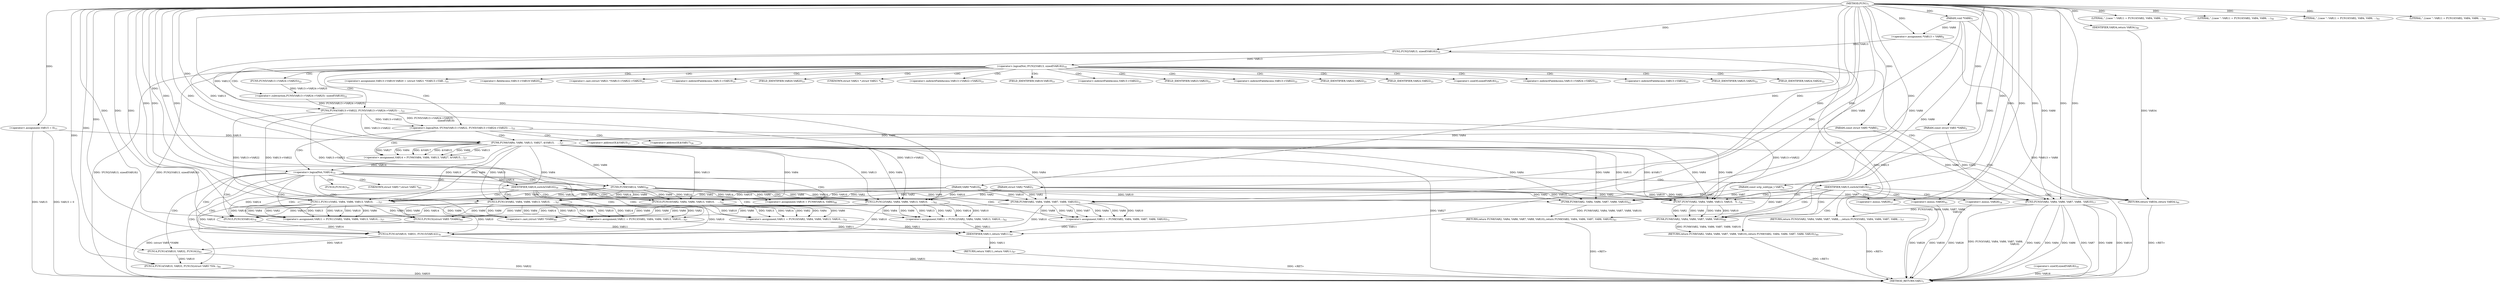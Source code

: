 digraph "FUN1" {  
"8" [label = <(METHOD,FUN1)<SUB>1</SUB>> ]
"213" [label = <(METHOD_RETURN,VAR1)<SUB>1</SUB>> ]
"9" [label = <(PARAM,struct VAR2 *VAR2)<SUB>1</SUB>> ]
"10" [label = <(PARAM,const struct VAR3 *VAR4)<SUB>2</SUB>> ]
"11" [label = <(PARAM,const struct VAR5 *VAR6)<SUB>3</SUB>> ]
"12" [label = <(PARAM,const sctp_subtype_t VAR7)<SUB>4</SUB>> ]
"13" [label = <(PARAM,void *VAR8)<SUB>5</SUB>> ]
"14" [label = <(PARAM,VAR9 *VAR10)<SUB>6</SUB>> ]
"18" [label = <(&lt;operator&gt;.assignment,*VAR13 = VAR8)<SUB>9</SUB>> ]
"23" [label = <(&lt;operator&gt;.assignment,VAR15 = 0)<SUB>11</SUB>> ]
"43" [label = <(&lt;operator&gt;.assignment,VAR13-&gt;VAR19.VAR20 = (struct VAR21 *)VAR13-&gt;VAR...)<SUB>21</SUB>> ]
"73" [label = <(&lt;operator&gt;.assignment,VAR14 = FUN6(VAR4, VAR6, VAR13, VAR27, &amp;VAR15,
...)<SUB>27</SUB>> ]
"125" [label = <(&lt;operator&gt;.assignment,VAR16 = FUN9(VAR14, VAR6))<SUB>48</SUB>> ]
"192" [label = <(FUN14,FUN14(VAR10, VAR31, FUN15(VAR14)))<SUB>78</SUB>> ]
"197" [label = <(FUN14,FUN14(VAR10, VAR32, FUN16()))<SUB>81</SUB>> ]
"201" [label = <(FUN14,FUN14(VAR10, VAR33,
			 FUN15((struct VAR5 *)VA...)<SUB>84</SUB>> ]
"208" [label = <(RETURN,return VAR11;,return VAR11;)<SUB>87</SUB>> ]
"211" [label = <(RETURN,return VAR34;,return VAR34;)<SUB>90</SUB>> ]
"29" [label = <(&lt;operator&gt;.logicalNot,!FUN2(VAR13, sizeof(VAR18)))<SUB>16</SUB>> ]
"57" [label = <(&lt;operator&gt;.logicalNot,!FUN4(VAR13-&gt;VAR22, FUN5(VAR13-&gt;VAR24-&gt;VAR25) -...)<SUB>22</SUB>> ]
"85" [label = <(&lt;operator&gt;.logicalNot,!VAR14)<SUB>31</SUB>> ]
"131" [label = <(IDENTIFIER,VAR16,switch(VAR16))<SUB>50</SUB>> ]
"209" [label = <(IDENTIFIER,VAR11,return VAR11;)<SUB>87</SUB>> ]
"212" [label = <(IDENTIFIER,VAR34,return VAR34;)<SUB>90</SUB>> ]
"35" [label = <(RETURN,return FUN3(VAR2, VAR4, VAR6, VAR7, VAR8,
					...,return FUN3(VAR2, VAR4, VAR6, VAR7, VAR8,
					...)<SUB>17</SUB>> ]
"75" [label = <(FUN6,FUN6(VAR4, VAR6, VAR13, VAR27, &amp;VAR15,
				    ...)<SUB>27</SUB>> ]
"127" [label = <(FUN9,FUN9(VAR14, VAR6))<SUB>48</SUB>> ]
"134" [label = <(LITERAL,'',{
	case '': 
		VAR11 = FUN10(VAR2, VAR4, VAR6, ...)<SUB>51</SUB>> ]
"135" [label = <(&lt;operator&gt;.assignment,VAR11 = FUN10(VAR2, VAR4, VAR6, VAR13, VAR10,
	...)<SUB>52</SUB>> ]
"146" [label = <(LITERAL,'',{
	case '': 
		VAR11 = FUN10(VAR2, VAR4, VAR6, ...)<SUB>56</SUB>> ]
"147" [label = <(&lt;operator&gt;.assignment,VAR11 = FUN11(VAR2, VAR4, VAR6, VAR13, VAR10,
	...)<SUB>57</SUB>> ]
"158" [label = <(LITERAL,'',{
	case '': 
		VAR11 = FUN10(VAR2, VAR4, VAR6, ...)<SUB>61</SUB>> ]
"159" [label = <(&lt;operator&gt;.assignment,VAR11 = FUN12(VAR2, VAR4, VAR6, VAR13, VAR10,
	...)<SUB>62</SUB>> ]
"170" [label = <(LITERAL,'',{
	case '': 
		VAR11 = FUN10(VAR2, VAR4, VAR6, ...)<SUB>66</SUB>> ]
"171" [label = <(&lt;operator&gt;.assignment,VAR11 = FUN13(VAR2, VAR4, VAR6, VAR13, VAR10,
	...)<SUB>67</SUB>> ]
"182" [label = <(&lt;operator&gt;.assignment,VAR11 = FUN8(VAR2, VAR4, VAR6, VAR7, VAR8, VAR10))<SUB>72</SUB>> ]
"195" [label = <(FUN15,FUN15(VAR14))<SUB>78</SUB>> ]
"204" [label = <(FUN15,FUN15((struct VAR5 *)VAR6))<SUB>85</SUB>> ]
"30" [label = <(FUN2,FUN2(VAR13, sizeof(VAR18)))<SUB>16</SUB>> ]
"36" [label = <(FUN3,FUN3(VAR2, VAR4, VAR6, VAR7, VAR8,
						  VAR10))<SUB>17</SUB>> ]
"58" [label = <(FUN4,FUN4(VAR13-&gt;VAR22, FUN5(VAR13-&gt;VAR24-&gt;VAR25) -
...)<SUB>22</SUB>> ]
"89" [label = <(IDENTIFIER,VAR15,switch(VAR15))<SUB>33</SUB>> ]
"205" [label = <(&lt;operator&gt;.cast,(struct VAR5 *)VAR6)<SUB>85</SUB>> ]
"32" [label = <(&lt;operator&gt;.sizeOf,sizeof(VAR18))<SUB>16</SUB>> ]
"62" [label = <(&lt;operator&gt;.subtraction,FUN5(VAR13-&gt;VAR24-&gt;VAR25) -
					sizeof(VAR18))<SUB>22</SUB>> ]
"92" [label = <(&lt;operator&gt;.minus,-VAR28)<SUB>34</SUB>> ]
"96" [label = <(&lt;operator&gt;.minus,-VAR29)<SUB>37</SUB>> ]
"98" [label = <(FUN7,FUN7(VAR2, VAR4, VAR6, VAR13, VAR10,
						   V...)<SUB>38</SUB>> ]
"105" [label = <(RETURN,return FUN8(VAR2, VAR4, VAR6, VAR7, VAR8, VAR10);,return FUN8(VAR2, VAR4, VAR6, VAR7, VAR8, VAR10);)<SUB>40</SUB>> ]
"114" [label = <(&lt;operator&gt;.minus,-VAR30)<SUB>41</SUB>> ]
"117" [label = <(RETURN,return FUN8(VAR2, VAR4, VAR6, VAR7, VAR8, VAR10);,return FUN8(VAR2, VAR4, VAR6, VAR7, VAR8, VAR10);)<SUB>43</SUB>> ]
"137" [label = <(FUN10,FUN10(VAR2, VAR4, VAR6, VAR13, VAR10,
					    ...)<SUB>52</SUB>> ]
"149" [label = <(FUN11,FUN11(VAR2, VAR4, VAR6, VAR13, VAR10,
					    ...)<SUB>57</SUB>> ]
"161" [label = <(FUN12,FUN12(VAR2, VAR4, VAR6, VAR13, VAR10,
					    ...)<SUB>62</SUB>> ]
"173" [label = <(FUN13,FUN13(VAR2, VAR4, VAR6, VAR13, VAR10,
					    ...)<SUB>67</SUB>> ]
"184" [label = <(FUN8,FUN8(VAR2, VAR4, VAR6, VAR7, VAR8, VAR10))<SUB>72</SUB>> ]
"63" [label = <(FUN5,FUN5(VAR13-&gt;VAR24-&gt;VAR25))<SUB>22</SUB>> ]
"106" [label = <(FUN8,FUN8(VAR2, VAR4, VAR6, VAR7, VAR8, VAR10))<SUB>40</SUB>> ]
"118" [label = <(FUN8,FUN8(VAR2, VAR4, VAR6, VAR7, VAR8, VAR10))<SUB>43</SUB>> ]
"44" [label = <(&lt;operator&gt;.fieldAccess,VAR13-&gt;VAR19.VAR20)<SUB>21</SUB>> ]
"49" [label = <(&lt;operator&gt;.cast,(struct VAR21 *)VAR13-&gt;VAR22-&gt;VAR23)<SUB>21</SUB>> ]
"200" [label = <(FUN16,FUN16())<SUB>81</SUB>> ]
"45" [label = <(&lt;operator&gt;.indirectFieldAccess,VAR13-&gt;VAR19)<SUB>21</SUB>> ]
"48" [label = <(FIELD_IDENTIFIER,VAR20,VAR20)<SUB>21</SUB>> ]
"50" [label = <(UNKNOWN,struct VAR21 *,struct VAR21 *)<SUB>21</SUB>> ]
"51" [label = <(&lt;operator&gt;.indirectFieldAccess,VAR13-&gt;VAR22-&gt;VAR23)<SUB>21</SUB>> ]
"80" [label = <(&lt;operator&gt;.addressOf,&amp;VAR15)<SUB>27</SUB>> ]
"82" [label = <(&lt;operator&gt;.addressOf,&amp;VAR17)<SUB>28</SUB>> ]
"47" [label = <(FIELD_IDENTIFIER,VAR19,VAR19)<SUB>21</SUB>> ]
"52" [label = <(&lt;operator&gt;.indirectFieldAccess,VAR13-&gt;VAR22)<SUB>21</SUB>> ]
"55" [label = <(FIELD_IDENTIFIER,VAR23,VAR23)<SUB>21</SUB>> ]
"59" [label = <(&lt;operator&gt;.indirectFieldAccess,VAR13-&gt;VAR22)<SUB>22</SUB>> ]
"206" [label = <(UNKNOWN,struct VAR5 *,struct VAR5 *)<SUB>85</SUB>> ]
"54" [label = <(FIELD_IDENTIFIER,VAR22,VAR22)<SUB>21</SUB>> ]
"61" [label = <(FIELD_IDENTIFIER,VAR22,VAR22)<SUB>22</SUB>> ]
"69" [label = <(&lt;operator&gt;.sizeOf,sizeof(VAR18))<SUB>23</SUB>> ]
"64" [label = <(&lt;operator&gt;.indirectFieldAccess,VAR13-&gt;VAR24-&gt;VAR25)<SUB>22</SUB>> ]
"65" [label = <(&lt;operator&gt;.indirectFieldAccess,VAR13-&gt;VAR24)<SUB>22</SUB>> ]
"68" [label = <(FIELD_IDENTIFIER,VAR25,VAR25)<SUB>22</SUB>> ]
"67" [label = <(FIELD_IDENTIFIER,VAR24,VAR24)<SUB>22</SUB>> ]
  "35" -> "213"  [ label = "DDG: &lt;RET&gt;"] 
  "105" -> "213"  [ label = "DDG: &lt;RET&gt;"] 
  "211" -> "213"  [ label = "DDG: &lt;RET&gt;"] 
  "117" -> "213"  [ label = "DDG: &lt;RET&gt;"] 
  "208" -> "213"  [ label = "DDG: &lt;RET&gt;"] 
  "18" -> "213"  [ label = "DDG: *VAR13 = VAR8"] 
  "23" -> "213"  [ label = "DDG: VAR15"] 
  "23" -> "213"  [ label = "DDG: VAR15 = 0"] 
  "30" -> "213"  [ label = "DDG: VAR13"] 
  "32" -> "213"  [ label = "DDG: VAR18"] 
  "29" -> "213"  [ label = "DDG: FUN2(VAR13, sizeof(VAR18))"] 
  "29" -> "213"  [ label = "DDG: !FUN2(VAR13, sizeof(VAR18))"] 
  "36" -> "213"  [ label = "DDG: VAR2"] 
  "36" -> "213"  [ label = "DDG: VAR4"] 
  "36" -> "213"  [ label = "DDG: VAR6"] 
  "36" -> "213"  [ label = "DDG: VAR7"] 
  "36" -> "213"  [ label = "DDG: VAR8"] 
  "36" -> "213"  [ label = "DDG: VAR10"] 
  "36" -> "213"  [ label = "DDG: FUN3(VAR2, VAR4, VAR6, VAR7, VAR8,
						  VAR10)"] 
  "192" -> "213"  [ label = "DDG: VAR31"] 
  "92" -> "213"  [ label = "DDG: VAR28"] 
  "96" -> "213"  [ label = "DDG: VAR29"] 
  "201" -> "213"  [ label = "DDG: VAR33"] 
  "197" -> "213"  [ label = "DDG: VAR32"] 
  "114" -> "213"  [ label = "DDG: VAR30"] 
  "75" -> "213"  [ label = "DDG: VAR27"] 
  "8" -> "9"  [ label = "DDG: "] 
  "8" -> "10"  [ label = "DDG: "] 
  "8" -> "11"  [ label = "DDG: "] 
  "8" -> "12"  [ label = "DDG: "] 
  "8" -> "13"  [ label = "DDG: "] 
  "8" -> "14"  [ label = "DDG: "] 
  "13" -> "18"  [ label = "DDG: VAR8"] 
  "8" -> "18"  [ label = "DDG: "] 
  "8" -> "23"  [ label = "DDG: "] 
  "75" -> "73"  [ label = "DDG: VAR6"] 
  "75" -> "73"  [ label = "DDG: VAR13"] 
  "75" -> "73"  [ label = "DDG: VAR27"] 
  "75" -> "73"  [ label = "DDG: VAR4"] 
  "75" -> "73"  [ label = "DDG: &amp;VAR17"] 
  "75" -> "73"  [ label = "DDG: &amp;VAR15"] 
  "127" -> "125"  [ label = "DDG: VAR14"] 
  "127" -> "125"  [ label = "DDG: VAR6"] 
  "209" -> "208"  [ label = "DDG: VAR11"] 
  "212" -> "211"  [ label = "DDG: VAR34"] 
  "8" -> "211"  [ label = "DDG: "] 
  "8" -> "131"  [ label = "DDG: "] 
  "184" -> "192"  [ label = "DDG: VAR10"] 
  "173" -> "192"  [ label = "DDG: VAR10"] 
  "161" -> "192"  [ label = "DDG: VAR10"] 
  "149" -> "192"  [ label = "DDG: VAR10"] 
  "137" -> "192"  [ label = "DDG: VAR10"] 
  "8" -> "192"  [ label = "DDG: "] 
  "195" -> "192"  [ label = "DDG: VAR14"] 
  "192" -> "197"  [ label = "DDG: VAR10"] 
  "8" -> "197"  [ label = "DDG: "] 
  "197" -> "201"  [ label = "DDG: VAR10"] 
  "8" -> "201"  [ label = "DDG: "] 
  "204" -> "201"  [ label = "DDG: (struct VAR5 *)VAR6"] 
  "159" -> "209"  [ label = "DDG: VAR11"] 
  "147" -> "209"  [ label = "DDG: VAR11"] 
  "182" -> "209"  [ label = "DDG: VAR11"] 
  "135" -> "209"  [ label = "DDG: VAR11"] 
  "171" -> "209"  [ label = "DDG: VAR11"] 
  "8" -> "209"  [ label = "DDG: "] 
  "8" -> "212"  [ label = "DDG: "] 
  "30" -> "29"  [ label = "DDG: VAR13"] 
  "36" -> "35"  [ label = "DDG: FUN3(VAR2, VAR4, VAR6, VAR7, VAR8,
						  VAR10)"] 
  "58" -> "57"  [ label = "DDG: VAR13-&gt;VAR22"] 
  "58" -> "57"  [ label = "DDG: FUN5(VAR13-&gt;VAR24-&gt;VAR25) -
					sizeof(VAR18)"] 
  "10" -> "75"  [ label = "DDG: VAR4"] 
  "8" -> "75"  [ label = "DDG: "] 
  "11" -> "75"  [ label = "DDG: VAR6"] 
  "30" -> "75"  [ label = "DDG: VAR13"] 
  "58" -> "75"  [ label = "DDG: VAR13-&gt;VAR22"] 
  "23" -> "75"  [ label = "DDG: VAR15"] 
  "73" -> "85"  [ label = "DDG: VAR14"] 
  "8" -> "85"  [ label = "DDG: "] 
  "85" -> "127"  [ label = "DDG: VAR14"] 
  "8" -> "127"  [ label = "DDG: "] 
  "75" -> "127"  [ label = "DDG: VAR6"] 
  "8" -> "134"  [ label = "DDG: "] 
  "137" -> "135"  [ label = "DDG: VAR6"] 
  "137" -> "135"  [ label = "DDG: VAR10"] 
  "137" -> "135"  [ label = "DDG: VAR4"] 
  "137" -> "135"  [ label = "DDG: VAR13"] 
  "137" -> "135"  [ label = "DDG: VAR14"] 
  "137" -> "135"  [ label = "DDG: VAR2"] 
  "8" -> "146"  [ label = "DDG: "] 
  "149" -> "147"  [ label = "DDG: VAR6"] 
  "149" -> "147"  [ label = "DDG: VAR4"] 
  "149" -> "147"  [ label = "DDG: VAR13"] 
  "149" -> "147"  [ label = "DDG: VAR14"] 
  "149" -> "147"  [ label = "DDG: VAR2"] 
  "149" -> "147"  [ label = "DDG: VAR10"] 
  "8" -> "158"  [ label = "DDG: "] 
  "161" -> "159"  [ label = "DDG: VAR10"] 
  "161" -> "159"  [ label = "DDG: VAR14"] 
  "161" -> "159"  [ label = "DDG: VAR4"] 
  "161" -> "159"  [ label = "DDG: VAR13"] 
  "161" -> "159"  [ label = "DDG: VAR6"] 
  "161" -> "159"  [ label = "DDG: VAR2"] 
  "8" -> "170"  [ label = "DDG: "] 
  "173" -> "171"  [ label = "DDG: VAR10"] 
  "173" -> "171"  [ label = "DDG: VAR6"] 
  "173" -> "171"  [ label = "DDG: VAR2"] 
  "173" -> "171"  [ label = "DDG: VAR13"] 
  "173" -> "171"  [ label = "DDG: VAR14"] 
  "173" -> "171"  [ label = "DDG: VAR4"] 
  "184" -> "182"  [ label = "DDG: VAR10"] 
  "184" -> "182"  [ label = "DDG: VAR4"] 
  "184" -> "182"  [ label = "DDG: VAR8"] 
  "184" -> "182"  [ label = "DDG: VAR2"] 
  "184" -> "182"  [ label = "DDG: VAR7"] 
  "184" -> "182"  [ label = "DDG: VAR6"] 
  "127" -> "195"  [ label = "DDG: VAR14"] 
  "173" -> "195"  [ label = "DDG: VAR14"] 
  "161" -> "195"  [ label = "DDG: VAR14"] 
  "149" -> "195"  [ label = "DDG: VAR14"] 
  "137" -> "195"  [ label = "DDG: VAR14"] 
  "8" -> "195"  [ label = "DDG: "] 
  "184" -> "204"  [ label = "DDG: VAR6"] 
  "173" -> "204"  [ label = "DDG: VAR6"] 
  "161" -> "204"  [ label = "DDG: VAR6"] 
  "149" -> "204"  [ label = "DDG: VAR6"] 
  "137" -> "204"  [ label = "DDG: VAR6"] 
  "8" -> "204"  [ label = "DDG: "] 
  "18" -> "30"  [ label = "DDG: VAR13"] 
  "8" -> "30"  [ label = "DDG: "] 
  "30" -> "58"  [ label = "DDG: VAR13"] 
  "62" -> "58"  [ label = "DDG: FUN5(VAR13-&gt;VAR24-&gt;VAR25)"] 
  "8" -> "89"  [ label = "DDG: "] 
  "184" -> "205"  [ label = "DDG: VAR6"] 
  "173" -> "205"  [ label = "DDG: VAR6"] 
  "161" -> "205"  [ label = "DDG: VAR6"] 
  "149" -> "205"  [ label = "DDG: VAR6"] 
  "137" -> "205"  [ label = "DDG: VAR6"] 
  "8" -> "205"  [ label = "DDG: "] 
  "9" -> "36"  [ label = "DDG: VAR2"] 
  "8" -> "36"  [ label = "DDG: "] 
  "10" -> "36"  [ label = "DDG: VAR4"] 
  "11" -> "36"  [ label = "DDG: VAR6"] 
  "12" -> "36"  [ label = "DDG: VAR7"] 
  "13" -> "36"  [ label = "DDG: VAR8"] 
  "14" -> "36"  [ label = "DDG: VAR10"] 
  "63" -> "62"  [ label = "DDG: VAR13-&gt;VAR24-&gt;VAR25"] 
  "106" -> "105"  [ label = "DDG: FUN8(VAR2, VAR4, VAR6, VAR7, VAR8, VAR10)"] 
  "118" -> "117"  [ label = "DDG: FUN8(VAR2, VAR4, VAR6, VAR7, VAR8, VAR10)"] 
  "9" -> "137"  [ label = "DDG: VAR2"] 
  "8" -> "137"  [ label = "DDG: "] 
  "75" -> "137"  [ label = "DDG: VAR4"] 
  "127" -> "137"  [ label = "DDG: VAR6"] 
  "58" -> "137"  [ label = "DDG: VAR13-&gt;VAR22"] 
  "75" -> "137"  [ label = "DDG: VAR13"] 
  "14" -> "137"  [ label = "DDG: VAR10"] 
  "127" -> "137"  [ label = "DDG: VAR14"] 
  "9" -> "149"  [ label = "DDG: VAR2"] 
  "8" -> "149"  [ label = "DDG: "] 
  "75" -> "149"  [ label = "DDG: VAR4"] 
  "127" -> "149"  [ label = "DDG: VAR6"] 
  "58" -> "149"  [ label = "DDG: VAR13-&gt;VAR22"] 
  "75" -> "149"  [ label = "DDG: VAR13"] 
  "14" -> "149"  [ label = "DDG: VAR10"] 
  "127" -> "149"  [ label = "DDG: VAR14"] 
  "9" -> "161"  [ label = "DDG: VAR2"] 
  "8" -> "161"  [ label = "DDG: "] 
  "75" -> "161"  [ label = "DDG: VAR4"] 
  "127" -> "161"  [ label = "DDG: VAR6"] 
  "58" -> "161"  [ label = "DDG: VAR13-&gt;VAR22"] 
  "75" -> "161"  [ label = "DDG: VAR13"] 
  "14" -> "161"  [ label = "DDG: VAR10"] 
  "127" -> "161"  [ label = "DDG: VAR14"] 
  "9" -> "173"  [ label = "DDG: VAR2"] 
  "8" -> "173"  [ label = "DDG: "] 
  "75" -> "173"  [ label = "DDG: VAR4"] 
  "127" -> "173"  [ label = "DDG: VAR6"] 
  "58" -> "173"  [ label = "DDG: VAR13-&gt;VAR22"] 
  "75" -> "173"  [ label = "DDG: VAR13"] 
  "14" -> "173"  [ label = "DDG: VAR10"] 
  "127" -> "173"  [ label = "DDG: VAR14"] 
  "9" -> "184"  [ label = "DDG: VAR2"] 
  "8" -> "184"  [ label = "DDG: "] 
  "75" -> "184"  [ label = "DDG: VAR4"] 
  "127" -> "184"  [ label = "DDG: VAR6"] 
  "12" -> "184"  [ label = "DDG: VAR7"] 
  "13" -> "184"  [ label = "DDG: VAR8"] 
  "14" -> "184"  [ label = "DDG: VAR10"] 
  "8" -> "92"  [ label = "DDG: "] 
  "8" -> "96"  [ label = "DDG: "] 
  "9" -> "98"  [ label = "DDG: VAR2"] 
  "8" -> "98"  [ label = "DDG: "] 
  "75" -> "98"  [ label = "DDG: VAR4"] 
  "75" -> "98"  [ label = "DDG: VAR6"] 
  "58" -> "98"  [ label = "DDG: VAR13-&gt;VAR22"] 
  "75" -> "98"  [ label = "DDG: VAR13"] 
  "14" -> "98"  [ label = "DDG: VAR10"] 
  "75" -> "98"  [ label = "DDG: &amp;VAR17"] 
  "8" -> "114"  [ label = "DDG: "] 
  "98" -> "106"  [ label = "DDG: VAR2"] 
  "8" -> "106"  [ label = "DDG: "] 
  "98" -> "106"  [ label = "DDG: VAR4"] 
  "98" -> "106"  [ label = "DDG: VAR6"] 
  "12" -> "106"  [ label = "DDG: VAR7"] 
  "13" -> "106"  [ label = "DDG: VAR8"] 
  "98" -> "106"  [ label = "DDG: VAR10"] 
  "9" -> "118"  [ label = "DDG: VAR2"] 
  "8" -> "118"  [ label = "DDG: "] 
  "75" -> "118"  [ label = "DDG: VAR4"] 
  "75" -> "118"  [ label = "DDG: VAR6"] 
  "12" -> "118"  [ label = "DDG: VAR7"] 
  "13" -> "118"  [ label = "DDG: VAR8"] 
  "14" -> "118"  [ label = "DDG: VAR10"] 
  "29" -> "68"  [ label = "CDG: "] 
  "29" -> "64"  [ label = "CDG: "] 
  "29" -> "51"  [ label = "CDG: "] 
  "29" -> "57"  [ label = "CDG: "] 
  "29" -> "52"  [ label = "CDG: "] 
  "29" -> "69"  [ label = "CDG: "] 
  "29" -> "67"  [ label = "CDG: "] 
  "29" -> "50"  [ label = "CDG: "] 
  "29" -> "59"  [ label = "CDG: "] 
  "29" -> "44"  [ label = "CDG: "] 
  "29" -> "35"  [ label = "CDG: "] 
  "29" -> "54"  [ label = "CDG: "] 
  "29" -> "43"  [ label = "CDG: "] 
  "29" -> "58"  [ label = "CDG: "] 
  "29" -> "61"  [ label = "CDG: "] 
  "29" -> "36"  [ label = "CDG: "] 
  "29" -> "47"  [ label = "CDG: "] 
  "29" -> "48"  [ label = "CDG: "] 
  "29" -> "49"  [ label = "CDG: "] 
  "29" -> "45"  [ label = "CDG: "] 
  "29" -> "65"  [ label = "CDG: "] 
  "29" -> "63"  [ label = "CDG: "] 
  "29" -> "55"  [ label = "CDG: "] 
  "29" -> "62"  [ label = "CDG: "] 
  "57" -> "73"  [ label = "CDG: "] 
  "57" -> "75"  [ label = "CDG: "] 
  "57" -> "85"  [ label = "CDG: "] 
  "57" -> "80"  [ label = "CDG: "] 
  "57" -> "82"  [ label = "CDG: "] 
  "57" -> "211"  [ label = "CDG: "] 
  "85" -> "192"  [ label = "CDG: "] 
  "85" -> "131"  [ label = "CDG: "] 
  "85" -> "197"  [ label = "CDG: "] 
  "85" -> "204"  [ label = "CDG: "] 
  "85" -> "206"  [ label = "CDG: "] 
  "85" -> "208"  [ label = "CDG: "] 
  "85" -> "195"  [ label = "CDG: "] 
  "85" -> "127"  [ label = "CDG: "] 
  "85" -> "201"  [ label = "CDG: "] 
  "85" -> "205"  [ label = "CDG: "] 
  "85" -> "89"  [ label = "CDG: "] 
  "85" -> "200"  [ label = "CDG: "] 
  "85" -> "125"  [ label = "CDG: "] 
  "131" -> "161"  [ label = "CDG: "] 
  "131" -> "149"  [ label = "CDG: "] 
  "131" -> "184"  [ label = "CDG: "] 
  "131" -> "173"  [ label = "CDG: "] 
  "131" -> "137"  [ label = "CDG: "] 
  "131" -> "182"  [ label = "CDG: "] 
  "131" -> "171"  [ label = "CDG: "] 
  "131" -> "159"  [ label = "CDG: "] 
  "131" -> "147"  [ label = "CDG: "] 
  "131" -> "135"  [ label = "CDG: "] 
  "89" -> "96"  [ label = "CDG: "] 
  "89" -> "98"  [ label = "CDG: "] 
  "89" -> "114"  [ label = "CDG: "] 
  "89" -> "92"  [ label = "CDG: "] 
  "89" -> "118"  [ label = "CDG: "] 
  "89" -> "106"  [ label = "CDG: "] 
  "89" -> "105"  [ label = "CDG: "] 
  "89" -> "211"  [ label = "CDG: "] 
  "89" -> "117"  [ label = "CDG: "] 
}
